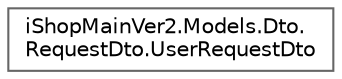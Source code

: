 digraph "Graphical Class Hierarchy"
{
 // LATEX_PDF_SIZE
  bgcolor="transparent";
  edge [fontname=Helvetica,fontsize=10,labelfontname=Helvetica,labelfontsize=10];
  node [fontname=Helvetica,fontsize=10,shape=box,height=0.2,width=0.4];
  rankdir="LR";
  Node0 [id="Node000000",label="iShopMainVer2.Models.Dto.\lRequestDto.UserRequestDto",height=0.2,width=0.4,color="grey40", fillcolor="white", style="filled",URL="$classi_shop_main_ver2_1_1_models_1_1_dto_1_1_request_dto_1_1_user_request_dto.html",tooltip=" "];
}
